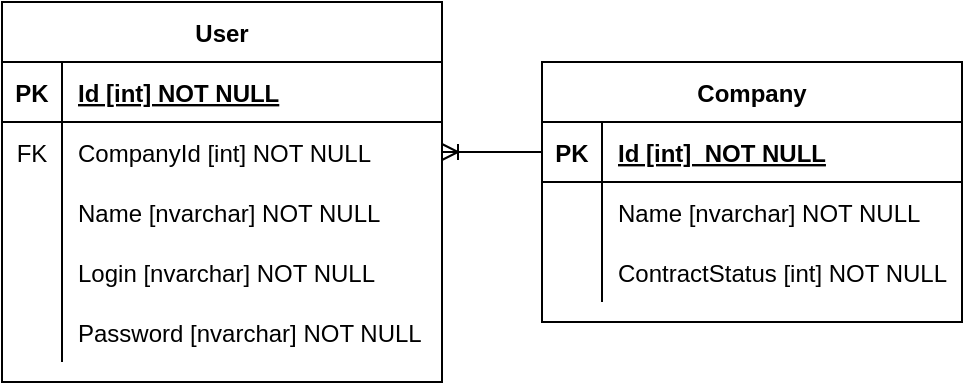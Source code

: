 <mxfile version="14.6.13" type="device"><diagram id="R2lEEEUBdFMjLlhIrx00" name="Page-1"><mxGraphModel dx="570" dy="529" grid="1" gridSize="10" guides="1" tooltips="1" connect="1" arrows="1" fold="1" page="1" pageScale="1" pageWidth="850" pageHeight="1100" math="0" shadow="0" extFonts="Permanent Marker^https://fonts.googleapis.com/css?family=Permanent+Marker"><root><mxCell id="0"/><mxCell id="1" parent="0"/><mxCell id="1hU-uR8MMX4NGP4Z536m-1" value="User" style="shape=table;startSize=30;container=1;collapsible=1;childLayout=tableLayout;fixedRows=1;rowLines=0;fontStyle=1;align=center;resizeLast=1;" vertex="1" parent="1"><mxGeometry x="130" y="180" width="220" height="190" as="geometry"/></mxCell><mxCell id="1hU-uR8MMX4NGP4Z536m-2" value="" style="shape=partialRectangle;collapsible=0;dropTarget=0;pointerEvents=0;fillColor=none;top=0;left=0;bottom=1;right=0;points=[[0,0.5],[1,0.5]];portConstraint=eastwest;" vertex="1" parent="1hU-uR8MMX4NGP4Z536m-1"><mxGeometry y="30" width="220" height="30" as="geometry"/></mxCell><mxCell id="1hU-uR8MMX4NGP4Z536m-3" value="PK" style="shape=partialRectangle;connectable=0;fillColor=none;top=0;left=0;bottom=0;right=0;fontStyle=1;overflow=hidden;" vertex="1" parent="1hU-uR8MMX4NGP4Z536m-2"><mxGeometry width="30" height="30" as="geometry"/></mxCell><mxCell id="1hU-uR8MMX4NGP4Z536m-4" value="Id [int] NOT NULL" style="shape=partialRectangle;connectable=0;fillColor=none;top=0;left=0;bottom=0;right=0;align=left;spacingLeft=6;fontStyle=5;overflow=hidden;" vertex="1" parent="1hU-uR8MMX4NGP4Z536m-2"><mxGeometry x="30" width="190" height="30" as="geometry"/></mxCell><mxCell id="1hU-uR8MMX4NGP4Z536m-27" value="" style="shape=partialRectangle;collapsible=0;dropTarget=0;pointerEvents=0;fillColor=none;top=0;left=0;bottom=0;right=0;points=[[0,0.5],[1,0.5]];portConstraint=eastwest;" vertex="1" parent="1hU-uR8MMX4NGP4Z536m-1"><mxGeometry y="60" width="220" height="30" as="geometry"/></mxCell><mxCell id="1hU-uR8MMX4NGP4Z536m-28" value="FK" style="shape=partialRectangle;connectable=0;fillColor=none;top=0;left=0;bottom=0;right=0;fontStyle=0;overflow=hidden;" vertex="1" parent="1hU-uR8MMX4NGP4Z536m-27"><mxGeometry width="30" height="30" as="geometry"/></mxCell><mxCell id="1hU-uR8MMX4NGP4Z536m-29" value="CompanyId [int] NOT NULL" style="shape=partialRectangle;connectable=0;fillColor=none;top=0;left=0;bottom=0;right=0;align=left;spacingLeft=6;fontStyle=0;overflow=hidden;" vertex="1" parent="1hU-uR8MMX4NGP4Z536m-27"><mxGeometry x="30" width="190" height="30" as="geometry"/></mxCell><mxCell id="1hU-uR8MMX4NGP4Z536m-5" value="" style="shape=partialRectangle;collapsible=0;dropTarget=0;pointerEvents=0;fillColor=none;top=0;left=0;bottom=0;right=0;points=[[0,0.5],[1,0.5]];portConstraint=eastwest;" vertex="1" parent="1hU-uR8MMX4NGP4Z536m-1"><mxGeometry y="90" width="220" height="30" as="geometry"/></mxCell><mxCell id="1hU-uR8MMX4NGP4Z536m-6" value="" style="shape=partialRectangle;connectable=0;fillColor=none;top=0;left=0;bottom=0;right=0;editable=1;overflow=hidden;" vertex="1" parent="1hU-uR8MMX4NGP4Z536m-5"><mxGeometry width="30" height="30" as="geometry"/></mxCell><mxCell id="1hU-uR8MMX4NGP4Z536m-7" value="Name [nvarchar] NOT NULL" style="shape=partialRectangle;connectable=0;fillColor=none;top=0;left=0;bottom=0;right=0;align=left;spacingLeft=6;overflow=hidden;" vertex="1" parent="1hU-uR8MMX4NGP4Z536m-5"><mxGeometry x="30" width="190" height="30" as="geometry"/></mxCell><mxCell id="1hU-uR8MMX4NGP4Z536m-8" value="" style="shape=partialRectangle;collapsible=0;dropTarget=0;pointerEvents=0;fillColor=none;top=0;left=0;bottom=0;right=0;points=[[0,0.5],[1,0.5]];portConstraint=eastwest;" vertex="1" parent="1hU-uR8MMX4NGP4Z536m-1"><mxGeometry y="120" width="220" height="30" as="geometry"/></mxCell><mxCell id="1hU-uR8MMX4NGP4Z536m-9" value="" style="shape=partialRectangle;connectable=0;fillColor=none;top=0;left=0;bottom=0;right=0;editable=1;overflow=hidden;" vertex="1" parent="1hU-uR8MMX4NGP4Z536m-8"><mxGeometry width="30" height="30" as="geometry"/></mxCell><mxCell id="1hU-uR8MMX4NGP4Z536m-10" value="Login [nvarchar] NOT NULL" style="shape=partialRectangle;connectable=0;fillColor=none;top=0;left=0;bottom=0;right=0;align=left;spacingLeft=6;overflow=hidden;" vertex="1" parent="1hU-uR8MMX4NGP4Z536m-8"><mxGeometry x="30" width="190" height="30" as="geometry"/></mxCell><mxCell id="1hU-uR8MMX4NGP4Z536m-11" value="" style="shape=partialRectangle;collapsible=0;dropTarget=0;pointerEvents=0;fillColor=none;top=0;left=0;bottom=0;right=0;points=[[0,0.5],[1,0.5]];portConstraint=eastwest;" vertex="1" parent="1hU-uR8MMX4NGP4Z536m-1"><mxGeometry y="150" width="220" height="30" as="geometry"/></mxCell><mxCell id="1hU-uR8MMX4NGP4Z536m-12" value="" style="shape=partialRectangle;connectable=0;fillColor=none;top=0;left=0;bottom=0;right=0;editable=1;overflow=hidden;" vertex="1" parent="1hU-uR8MMX4NGP4Z536m-11"><mxGeometry width="30" height="30" as="geometry"/></mxCell><mxCell id="1hU-uR8MMX4NGP4Z536m-13" value="Password [nvarchar] NOT NULL" style="shape=partialRectangle;connectable=0;fillColor=none;top=0;left=0;bottom=0;right=0;align=left;spacingLeft=6;overflow=hidden;" vertex="1" parent="1hU-uR8MMX4NGP4Z536m-11"><mxGeometry x="30" width="190" height="30" as="geometry"/></mxCell><mxCell id="1hU-uR8MMX4NGP4Z536m-14" value="Company" style="shape=table;startSize=30;container=1;collapsible=1;childLayout=tableLayout;fixedRows=1;rowLines=0;fontStyle=1;align=center;resizeLast=1;" vertex="1" parent="1"><mxGeometry x="400" y="210" width="210" height="130" as="geometry"/></mxCell><mxCell id="1hU-uR8MMX4NGP4Z536m-15" value="" style="shape=partialRectangle;collapsible=0;dropTarget=0;pointerEvents=0;fillColor=none;top=0;left=0;bottom=1;right=0;points=[[0,0.5],[1,0.5]];portConstraint=eastwest;" vertex="1" parent="1hU-uR8MMX4NGP4Z536m-14"><mxGeometry y="30" width="210" height="30" as="geometry"/></mxCell><mxCell id="1hU-uR8MMX4NGP4Z536m-16" value="PK" style="shape=partialRectangle;connectable=0;fillColor=none;top=0;left=0;bottom=0;right=0;fontStyle=1;overflow=hidden;" vertex="1" parent="1hU-uR8MMX4NGP4Z536m-15"><mxGeometry width="30" height="30" as="geometry"/></mxCell><mxCell id="1hU-uR8MMX4NGP4Z536m-17" value="Id [int]  NOT NULL" style="shape=partialRectangle;connectable=0;fillColor=none;top=0;left=0;bottom=0;right=0;align=left;spacingLeft=6;fontStyle=5;overflow=hidden;" vertex="1" parent="1hU-uR8MMX4NGP4Z536m-15"><mxGeometry x="30" width="180" height="30" as="geometry"/></mxCell><mxCell id="1hU-uR8MMX4NGP4Z536m-18" value="" style="shape=partialRectangle;collapsible=0;dropTarget=0;pointerEvents=0;fillColor=none;top=0;left=0;bottom=0;right=0;points=[[0,0.5],[1,0.5]];portConstraint=eastwest;" vertex="1" parent="1hU-uR8MMX4NGP4Z536m-14"><mxGeometry y="60" width="210" height="30" as="geometry"/></mxCell><mxCell id="1hU-uR8MMX4NGP4Z536m-19" value="" style="shape=partialRectangle;connectable=0;fillColor=none;top=0;left=0;bottom=0;right=0;editable=1;overflow=hidden;" vertex="1" parent="1hU-uR8MMX4NGP4Z536m-18"><mxGeometry width="30" height="30" as="geometry"/></mxCell><mxCell id="1hU-uR8MMX4NGP4Z536m-20" value="Name [nvarchar] NOT NULL" style="shape=partialRectangle;connectable=0;fillColor=none;top=0;left=0;bottom=0;right=0;align=left;spacingLeft=6;overflow=hidden;" vertex="1" parent="1hU-uR8MMX4NGP4Z536m-18"><mxGeometry x="30" width="180" height="30" as="geometry"/></mxCell><mxCell id="1hU-uR8MMX4NGP4Z536m-21" value="" style="shape=partialRectangle;collapsible=0;dropTarget=0;pointerEvents=0;fillColor=none;top=0;left=0;bottom=0;right=0;points=[[0,0.5],[1,0.5]];portConstraint=eastwest;" vertex="1" parent="1hU-uR8MMX4NGP4Z536m-14"><mxGeometry y="90" width="210" height="30" as="geometry"/></mxCell><mxCell id="1hU-uR8MMX4NGP4Z536m-22" value="" style="shape=partialRectangle;connectable=0;fillColor=none;top=0;left=0;bottom=0;right=0;editable=1;overflow=hidden;" vertex="1" parent="1hU-uR8MMX4NGP4Z536m-21"><mxGeometry width="30" height="30" as="geometry"/></mxCell><mxCell id="1hU-uR8MMX4NGP4Z536m-23" value="ContractStatus [int] NOT NULL" style="shape=partialRectangle;connectable=0;fillColor=none;top=0;left=0;bottom=0;right=0;align=left;spacingLeft=6;overflow=hidden;" vertex="1" parent="1hU-uR8MMX4NGP4Z536m-21"><mxGeometry x="30" width="180" height="30" as="geometry"/></mxCell><mxCell id="1hU-uR8MMX4NGP4Z536m-30" value="" style="edgeStyle=entityRelationEdgeStyle;fontSize=12;html=1;endArrow=ERoneToMany;entryX=1;entryY=0.5;entryDx=0;entryDy=0;exitX=0;exitY=0.5;exitDx=0;exitDy=0;" edge="1" parent="1" source="1hU-uR8MMX4NGP4Z536m-15" target="1hU-uR8MMX4NGP4Z536m-27"><mxGeometry width="100" height="100" relative="1" as="geometry"><mxPoint x="380" y="440" as="sourcePoint"/><mxPoint x="480" y="340" as="targetPoint"/></mxGeometry></mxCell></root></mxGraphModel></diagram></mxfile>